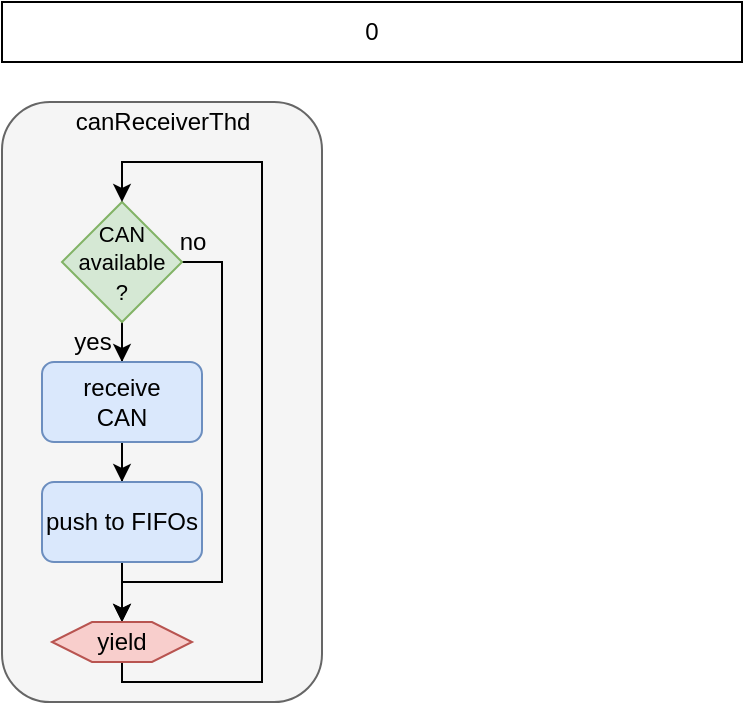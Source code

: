 <mxfile version="14.6.13" type="device"><diagram id="WkllGhkKPKTY4PVK9HA3" name="Page-1"><mxGraphModel dx="518" dy="450" grid="1" gridSize="10" guides="1" tooltips="1" connect="1" arrows="1" fold="1" page="1" pageScale="1" pageWidth="850" pageHeight="1100" math="0" shadow="0"><root><mxCell id="0"/><mxCell id="1" parent="0"/><mxCell id="gsVgyHO2t3orhfe31xrk-1" value="" style="rounded=1;whiteSpace=wrap;html=1;fillColor=#f5f5f5;strokeColor=#666666;fontColor=#333333;" parent="1" vertex="1"><mxGeometry x="180" y="260" width="160" height="300" as="geometry"/></mxCell><mxCell id="gsVgyHO2t3orhfe31xrk-2" value="canReceiverThd" style="text;html=1;align=center;verticalAlign=middle;resizable=0;points=[];autosize=1;strokeColor=none;" parent="1" vertex="1"><mxGeometry x="210" y="260" width="100" height="20" as="geometry"/></mxCell><mxCell id="gsVgyHO2t3orhfe31xrk-11" style="edgeStyle=orthogonalEdgeStyle;rounded=0;orthogonalLoop=1;jettySize=auto;html=1;entryX=0.5;entryY=0;entryDx=0;entryDy=0;" parent="1" source="gsVgyHO2t3orhfe31xrk-5" target="gsVgyHO2t3orhfe31xrk-8" edge="1"><mxGeometry relative="1" as="geometry"/></mxCell><mxCell id="gsVgyHO2t3orhfe31xrk-15" style="edgeStyle=orthogonalEdgeStyle;rounded=0;orthogonalLoop=1;jettySize=auto;html=1;exitX=1;exitY=0.5;exitDx=0;exitDy=0;entryX=0.5;entryY=0;entryDx=0;entryDy=0;" parent="1" source="gsVgyHO2t3orhfe31xrk-5" target="gsVgyHO2t3orhfe31xrk-10" edge="1"><mxGeometry relative="1" as="geometry"><Array as="points"><mxPoint x="290" y="340"/><mxPoint x="290" y="500"/><mxPoint x="240" y="500"/></Array></mxGeometry></mxCell><mxCell id="gsVgyHO2t3orhfe31xrk-5" value="&lt;font style=&quot;font-size: 11px&quot;&gt;CAN&lt;br&gt;available&lt;br&gt;?&lt;/font&gt;" style="rhombus;whiteSpace=wrap;html=1;fillColor=#d5e8d4;strokeColor=#82b366;" parent="1" vertex="1"><mxGeometry x="210" y="310" width="60" height="60" as="geometry"/></mxCell><mxCell id="gsVgyHO2t3orhfe31xrk-12" style="edgeStyle=orthogonalEdgeStyle;rounded=0;orthogonalLoop=1;jettySize=auto;html=1;entryX=0.5;entryY=0;entryDx=0;entryDy=0;" parent="1" source="gsVgyHO2t3orhfe31xrk-8" target="gsVgyHO2t3orhfe31xrk-9" edge="1"><mxGeometry relative="1" as="geometry"/></mxCell><mxCell id="gsVgyHO2t3orhfe31xrk-8" value="receive&lt;br&gt;CAN" style="rounded=1;whiteSpace=wrap;html=1;fillColor=#dae8fc;strokeColor=#6c8ebf;" parent="1" vertex="1"><mxGeometry x="200" y="390" width="80" height="40" as="geometry"/></mxCell><mxCell id="gsVgyHO2t3orhfe31xrk-14" style="edgeStyle=orthogonalEdgeStyle;rounded=0;orthogonalLoop=1;jettySize=auto;html=1;exitX=0.5;exitY=1;exitDx=0;exitDy=0;entryX=0.5;entryY=0;entryDx=0;entryDy=0;" parent="1" source="gsVgyHO2t3orhfe31xrk-9" target="gsVgyHO2t3orhfe31xrk-10" edge="1"><mxGeometry relative="1" as="geometry"/></mxCell><mxCell id="gsVgyHO2t3orhfe31xrk-9" value="push to FIFOs" style="rounded=1;whiteSpace=wrap;html=1;fillColor=#dae8fc;strokeColor=#6c8ebf;" parent="1" vertex="1"><mxGeometry x="200" y="450" width="80" height="40" as="geometry"/></mxCell><mxCell id="gsVgyHO2t3orhfe31xrk-16" style="edgeStyle=orthogonalEdgeStyle;rounded=0;orthogonalLoop=1;jettySize=auto;html=1;exitX=0.5;exitY=1;exitDx=0;exitDy=0;entryX=0.5;entryY=0;entryDx=0;entryDy=0;" parent="1" source="gsVgyHO2t3orhfe31xrk-10" target="gsVgyHO2t3orhfe31xrk-5" edge="1"><mxGeometry relative="1" as="geometry"><Array as="points"><mxPoint x="240" y="550"/><mxPoint x="310" y="550"/><mxPoint x="310" y="290"/><mxPoint x="240" y="290"/></Array></mxGeometry></mxCell><mxCell id="gsVgyHO2t3orhfe31xrk-10" value="yield" style="shape=hexagon;perimeter=hexagonPerimeter2;whiteSpace=wrap;html=1;fixedSize=1;fillColor=#f8cecc;strokeColor=#b85450;" parent="1" vertex="1"><mxGeometry x="205" y="520" width="70" height="20" as="geometry"/></mxCell><mxCell id="kW5pfyk3hJCMQrnuL7md-1" value="yes" style="text;html=1;align=center;verticalAlign=middle;resizable=0;points=[];autosize=1;strokeColor=none;" vertex="1" parent="1"><mxGeometry x="210" y="370" width="30" height="20" as="geometry"/></mxCell><mxCell id="kW5pfyk3hJCMQrnuL7md-2" value="no" style="text;html=1;align=center;verticalAlign=middle;resizable=0;points=[];autosize=1;strokeColor=none;" vertex="1" parent="1"><mxGeometry x="260" y="320" width="30" height="20" as="geometry"/></mxCell><mxCell id="kW5pfyk3hJCMQrnuL7md-3" value="0" style="rounded=0;whiteSpace=wrap;html=1;" vertex="1" parent="1"><mxGeometry x="180" y="210" width="370" height="30" as="geometry"/></mxCell></root></mxGraphModel></diagram></mxfile>